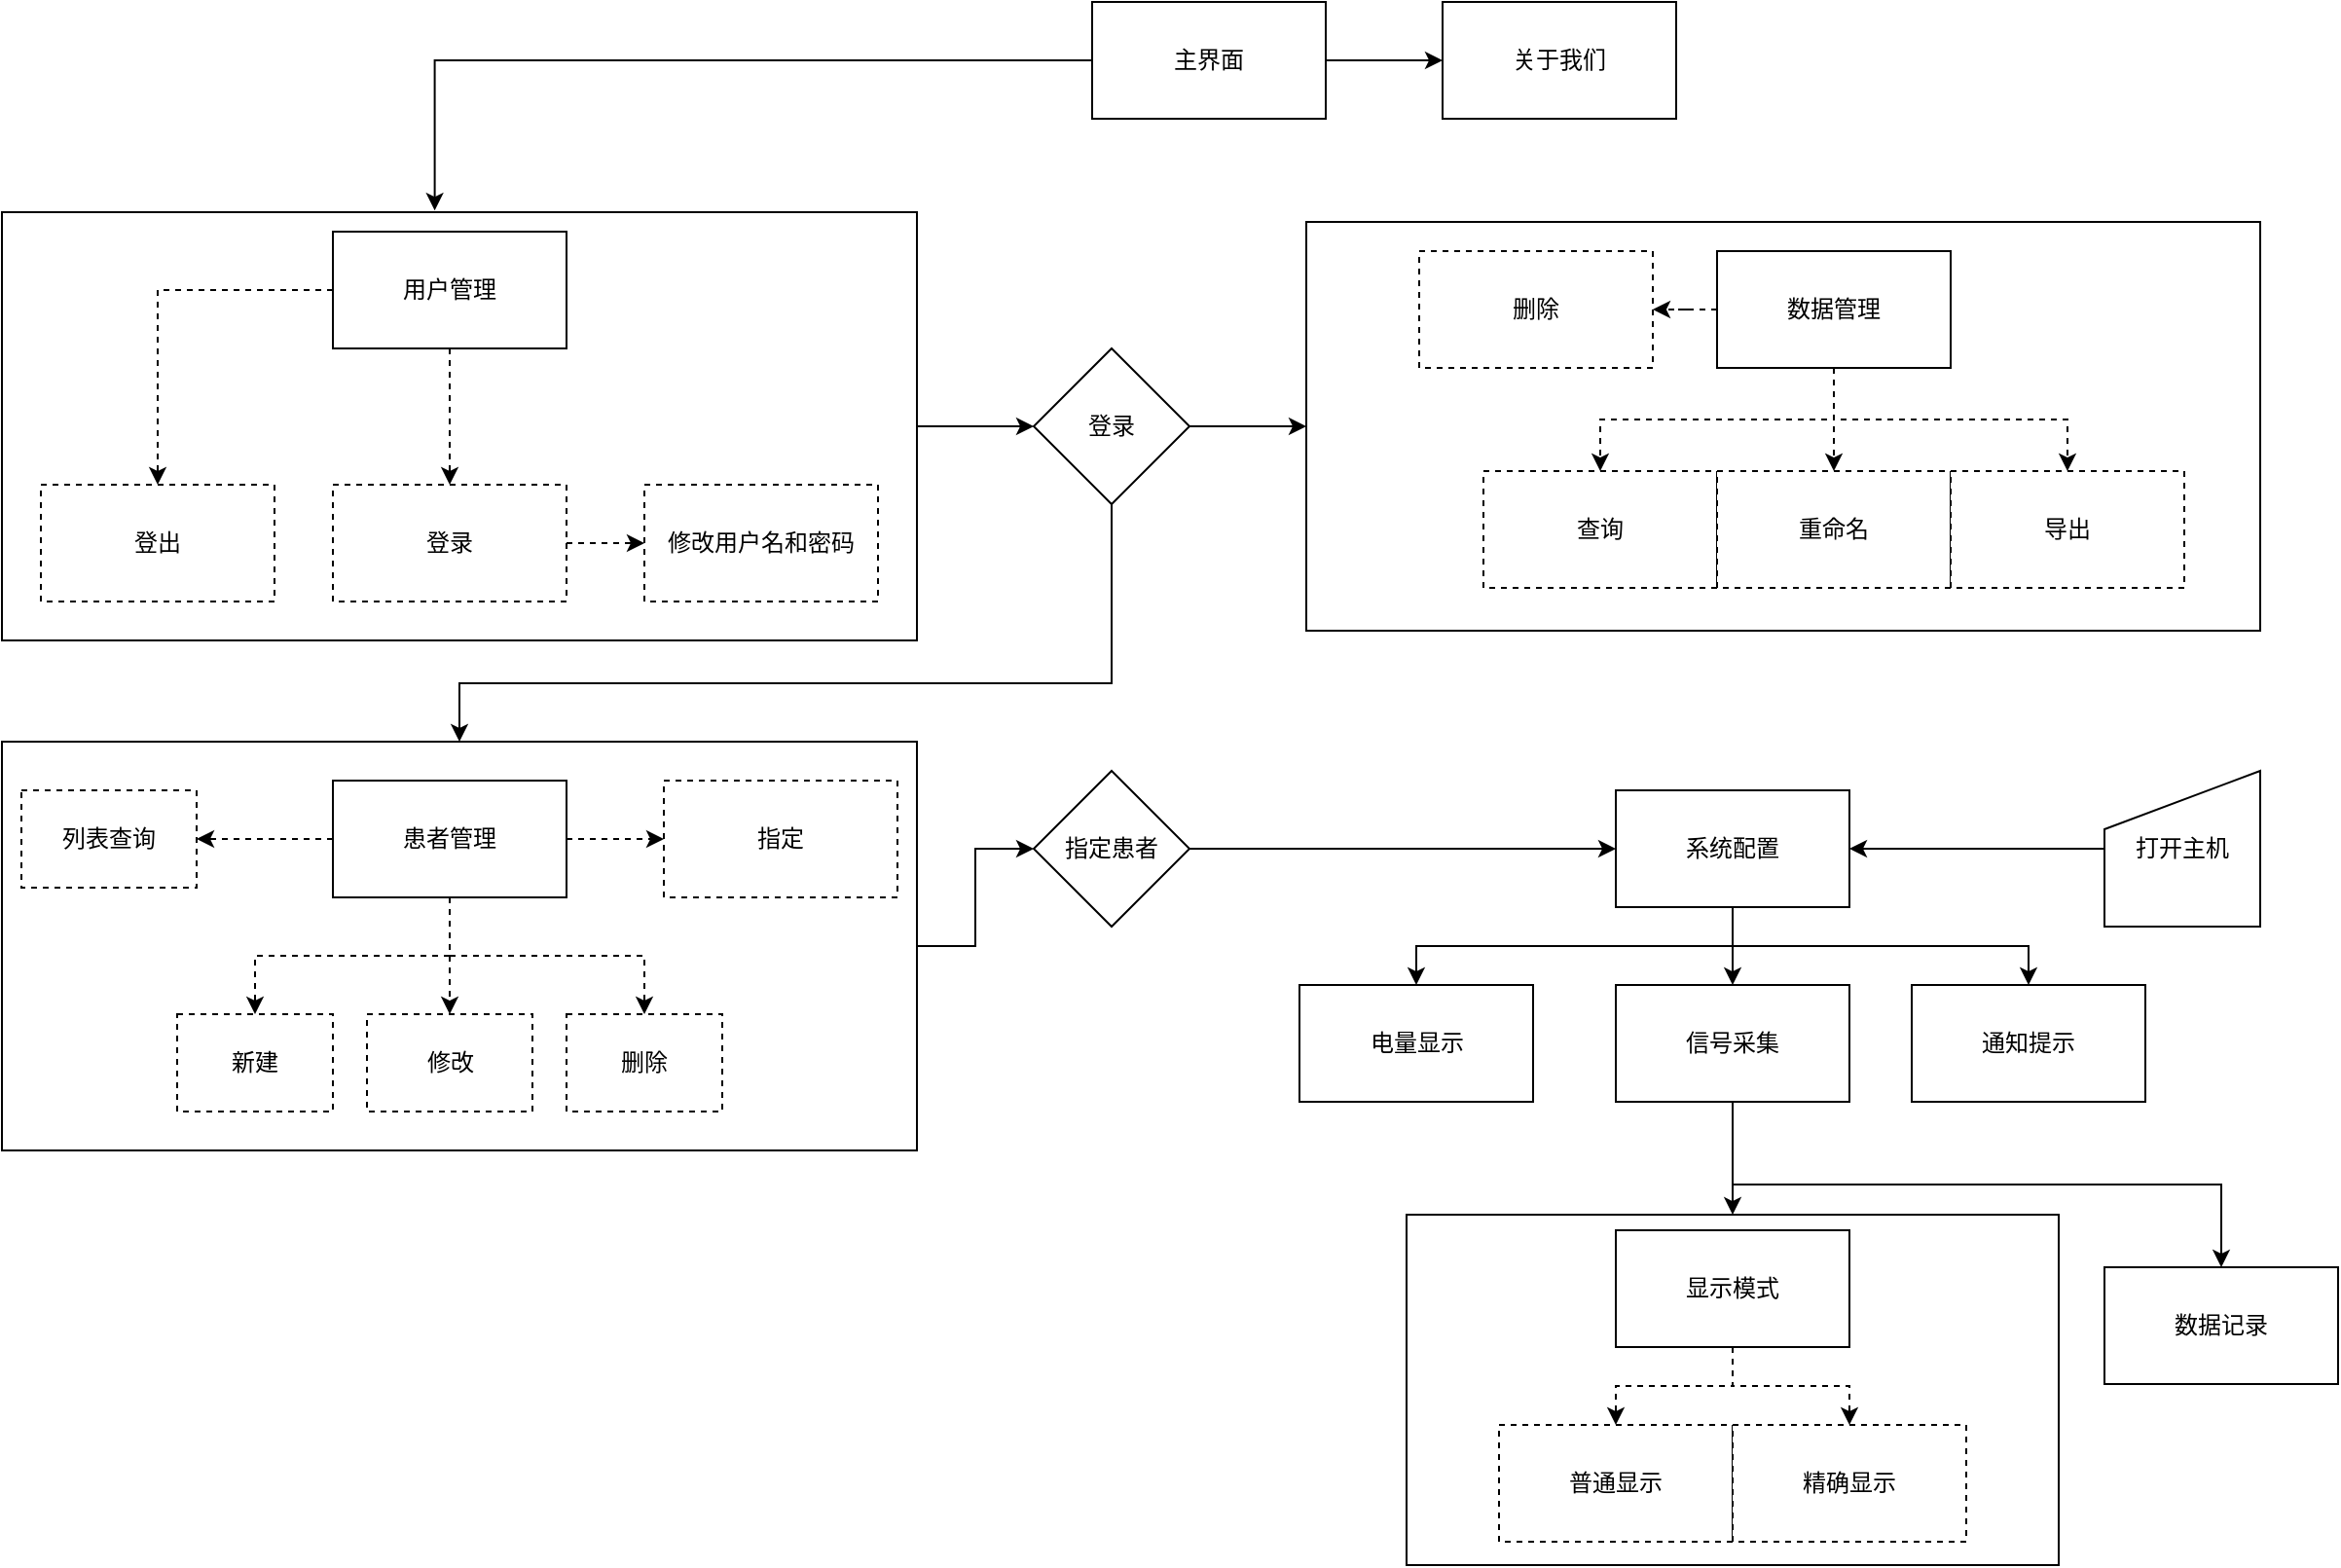 <mxfile version="21.6.6" type="github">
  <diagram name="第 1 页" id="-Ap52MZwl_gN1Nkvw6ww">
    <mxGraphModel dx="2074" dy="1078" grid="1" gridSize="10" guides="1" tooltips="1" connect="1" arrows="1" fold="1" page="1" pageScale="1" pageWidth="827" pageHeight="1169" math="0" shadow="0">
      <root>
        <mxCell id="0" />
        <mxCell id="1" parent="0" />
        <mxCell id="NP0Dfb0vSBjCuUTSkLo9-47" value="" style="whiteSpace=wrap;html=1;rounded=0;" vertex="1" parent="1">
          <mxGeometry x="921.5" y="693" width="335" height="180" as="geometry" />
        </mxCell>
        <mxCell id="NP0Dfb0vSBjCuUTSkLo9-33" value="" style="whiteSpace=wrap;html=1;rounded=0;" vertex="1" parent="1">
          <mxGeometry x="870" y="183" width="490" height="210" as="geometry" />
        </mxCell>
        <mxCell id="NP0Dfb0vSBjCuUTSkLo9-74" value="" style="edgeStyle=orthogonalEdgeStyle;rounded=0;orthogonalLoop=1;jettySize=auto;html=1;" edge="1" parent="1" source="NP0Dfb0vSBjCuUTSkLo9-8" target="NP0Dfb0vSBjCuUTSkLo9-73">
          <mxGeometry relative="1" as="geometry" />
        </mxCell>
        <mxCell id="NP0Dfb0vSBjCuUTSkLo9-8" value="" style="whiteSpace=wrap;html=1;rounded=0;" vertex="1" parent="1">
          <mxGeometry x="200" y="450" width="470" height="210" as="geometry" />
        </mxCell>
        <mxCell id="NP0Dfb0vSBjCuUTSkLo9-67" value="" style="edgeStyle=orthogonalEdgeStyle;rounded=0;orthogonalLoop=1;jettySize=auto;html=1;" edge="1" parent="1" source="NP0Dfb0vSBjCuUTSkLo9-13" target="NP0Dfb0vSBjCuUTSkLo9-66">
          <mxGeometry relative="1" as="geometry" />
        </mxCell>
        <mxCell id="NP0Dfb0vSBjCuUTSkLo9-13" value="" style="rounded=0;whiteSpace=wrap;html=1;" vertex="1" parent="1">
          <mxGeometry x="200" y="178" width="470" height="220" as="geometry" />
        </mxCell>
        <mxCell id="eyfxyrzPrHJs58ykgluv-5" value="" style="edgeStyle=orthogonalEdgeStyle;rounded=0;orthogonalLoop=1;jettySize=auto;html=1;entryX=0.473;entryY=-0.004;entryDx=0;entryDy=0;entryPerimeter=0;" parent="1" source="eyfxyrzPrHJs58ykgluv-1" target="NP0Dfb0vSBjCuUTSkLo9-13" edge="1">
          <mxGeometry relative="1" as="geometry" />
        </mxCell>
        <mxCell id="NP0Dfb0vSBjCuUTSkLo9-32" value="" style="edgeStyle=orthogonalEdgeStyle;rounded=0;orthogonalLoop=1;jettySize=auto;html=1;" edge="1" parent="1" source="eyfxyrzPrHJs58ykgluv-1" target="NP0Dfb0vSBjCuUTSkLo9-31">
          <mxGeometry relative="1" as="geometry" />
        </mxCell>
        <mxCell id="eyfxyrzPrHJs58ykgluv-1" value="主界面" style="rounded=0;html=1;whiteSpace=wrap;" parent="1" vertex="1">
          <mxGeometry x="760" y="70" width="120" height="60" as="geometry" />
        </mxCell>
        <mxCell id="NP0Dfb0vSBjCuUTSkLo9-2" value="" style="edgeStyle=orthogonalEdgeStyle;rounded=0;orthogonalLoop=1;jettySize=auto;html=1;dashed=1;" edge="1" parent="1" source="eyfxyrzPrHJs58ykgluv-4" target="NP0Dfb0vSBjCuUTSkLo9-1">
          <mxGeometry relative="1" as="geometry" />
        </mxCell>
        <mxCell id="NP0Dfb0vSBjCuUTSkLo9-4" value="" style="edgeStyle=orthogonalEdgeStyle;rounded=0;orthogonalLoop=1;jettySize=auto;html=1;dashed=1;" edge="1" parent="1" source="eyfxyrzPrHJs58ykgluv-4" target="NP0Dfb0vSBjCuUTSkLo9-3">
          <mxGeometry relative="1" as="geometry" />
        </mxCell>
        <mxCell id="NP0Dfb0vSBjCuUTSkLo9-6" value="" style="edgeStyle=orthogonalEdgeStyle;rounded=0;orthogonalLoop=1;jettySize=auto;html=1;dashed=1;exitX=1;exitY=0.5;exitDx=0;exitDy=0;" edge="1" parent="1" source="NP0Dfb0vSBjCuUTSkLo9-3" target="NP0Dfb0vSBjCuUTSkLo9-5">
          <mxGeometry relative="1" as="geometry" />
        </mxCell>
        <mxCell id="eyfxyrzPrHJs58ykgluv-4" value="用户管理" style="whiteSpace=wrap;html=1;rounded=0;" parent="1" vertex="1">
          <mxGeometry x="370" y="188" width="120" height="60" as="geometry" />
        </mxCell>
        <mxCell id="NP0Dfb0vSBjCuUTSkLo9-1" value="登出" style="whiteSpace=wrap;html=1;rounded=0;dashed=1;" vertex="1" parent="1">
          <mxGeometry x="220" y="318" width="120" height="60" as="geometry" />
        </mxCell>
        <mxCell id="NP0Dfb0vSBjCuUTSkLo9-3" value="登录" style="whiteSpace=wrap;html=1;rounded=0;dashed=1;" vertex="1" parent="1">
          <mxGeometry x="370" y="318" width="120" height="60" as="geometry" />
        </mxCell>
        <mxCell id="NP0Dfb0vSBjCuUTSkLo9-5" value="修改用户名和密码" style="whiteSpace=wrap;html=1;rounded=0;dashed=1;" vertex="1" parent="1">
          <mxGeometry x="530" y="318" width="120" height="60" as="geometry" />
        </mxCell>
        <mxCell id="NP0Dfb0vSBjCuUTSkLo9-16" value="" style="edgeStyle=orthogonalEdgeStyle;rounded=0;orthogonalLoop=1;jettySize=auto;html=1;dashed=1;" edge="1" parent="1" source="NP0Dfb0vSBjCuUTSkLo9-14" target="NP0Dfb0vSBjCuUTSkLo9-15">
          <mxGeometry relative="1" as="geometry" />
        </mxCell>
        <mxCell id="NP0Dfb0vSBjCuUTSkLo9-18" value="" style="edgeStyle=orthogonalEdgeStyle;rounded=0;orthogonalLoop=1;jettySize=auto;html=1;dashed=1;" edge="1" parent="1" source="NP0Dfb0vSBjCuUTSkLo9-14" target="NP0Dfb0vSBjCuUTSkLo9-17">
          <mxGeometry relative="1" as="geometry" />
        </mxCell>
        <mxCell id="NP0Dfb0vSBjCuUTSkLo9-20" value="" style="edgeStyle=orthogonalEdgeStyle;rounded=0;orthogonalLoop=1;jettySize=auto;html=1;dashed=1;" edge="1" parent="1" source="NP0Dfb0vSBjCuUTSkLo9-14" target="NP0Dfb0vSBjCuUTSkLo9-19">
          <mxGeometry relative="1" as="geometry" />
        </mxCell>
        <mxCell id="NP0Dfb0vSBjCuUTSkLo9-26" value="" style="edgeStyle=orthogonalEdgeStyle;rounded=0;orthogonalLoop=1;jettySize=auto;html=1;dashed=1;" edge="1" parent="1" source="NP0Dfb0vSBjCuUTSkLo9-14" target="NP0Dfb0vSBjCuUTSkLo9-25">
          <mxGeometry relative="1" as="geometry" />
        </mxCell>
        <mxCell id="NP0Dfb0vSBjCuUTSkLo9-30" style="edgeStyle=orthogonalEdgeStyle;rounded=0;orthogonalLoop=1;jettySize=auto;html=1;entryX=0.5;entryY=0;entryDx=0;entryDy=0;dashed=1;" edge="1" parent="1" source="NP0Dfb0vSBjCuUTSkLo9-14" target="NP0Dfb0vSBjCuUTSkLo9-21">
          <mxGeometry relative="1" as="geometry" />
        </mxCell>
        <mxCell id="NP0Dfb0vSBjCuUTSkLo9-14" value="患者管理" style="rounded=0;whiteSpace=wrap;html=1;" vertex="1" parent="1">
          <mxGeometry x="370" y="470" width="120" height="60" as="geometry" />
        </mxCell>
        <mxCell id="NP0Dfb0vSBjCuUTSkLo9-15" value="指定" style="whiteSpace=wrap;html=1;rounded=0;dashed=1;" vertex="1" parent="1">
          <mxGeometry x="540" y="470" width="120" height="60" as="geometry" />
        </mxCell>
        <mxCell id="NP0Dfb0vSBjCuUTSkLo9-17" value="列表查询" style="whiteSpace=wrap;html=1;rounded=0;dashed=1;" vertex="1" parent="1">
          <mxGeometry x="210" y="475" width="90" height="50" as="geometry" />
        </mxCell>
        <mxCell id="NP0Dfb0vSBjCuUTSkLo9-19" value="新建" style="whiteSpace=wrap;html=1;rounded=0;dashed=1;" vertex="1" parent="1">
          <mxGeometry x="290" y="590" width="80" height="50" as="geometry" />
        </mxCell>
        <mxCell id="NP0Dfb0vSBjCuUTSkLo9-21" value="删除" style="whiteSpace=wrap;html=1;rounded=0;dashed=1;" vertex="1" parent="1">
          <mxGeometry x="490" y="590" width="80" height="50" as="geometry" />
        </mxCell>
        <mxCell id="NP0Dfb0vSBjCuUTSkLo9-25" value="&lt;div&gt;修改&lt;/div&gt;" style="whiteSpace=wrap;html=1;rounded=0;dashed=1;" vertex="1" parent="1">
          <mxGeometry x="387.5" y="590" width="85" height="50" as="geometry" />
        </mxCell>
        <mxCell id="NP0Dfb0vSBjCuUTSkLo9-31" value="关于我们" style="whiteSpace=wrap;html=1;rounded=0;" vertex="1" parent="1">
          <mxGeometry x="940" y="70" width="120" height="60" as="geometry" />
        </mxCell>
        <mxCell id="NP0Dfb0vSBjCuUTSkLo9-37" value="" style="edgeStyle=orthogonalEdgeStyle;rounded=0;orthogonalLoop=1;jettySize=auto;html=1;dashed=1;" edge="1" parent="1" source="NP0Dfb0vSBjCuUTSkLo9-35" target="NP0Dfb0vSBjCuUTSkLo9-36">
          <mxGeometry relative="1" as="geometry" />
        </mxCell>
        <mxCell id="NP0Dfb0vSBjCuUTSkLo9-39" value="" style="edgeStyle=orthogonalEdgeStyle;rounded=0;orthogonalLoop=1;jettySize=auto;html=1;dashed=1;" edge="1" parent="1" source="NP0Dfb0vSBjCuUTSkLo9-35" target="NP0Dfb0vSBjCuUTSkLo9-38">
          <mxGeometry relative="1" as="geometry" />
        </mxCell>
        <mxCell id="NP0Dfb0vSBjCuUTSkLo9-41" value="" style="edgeStyle=orthogonalEdgeStyle;rounded=0;orthogonalLoop=1;jettySize=auto;html=1;dashed=1;" edge="1" parent="1" source="NP0Dfb0vSBjCuUTSkLo9-35" target="NP0Dfb0vSBjCuUTSkLo9-40">
          <mxGeometry relative="1" as="geometry" />
        </mxCell>
        <mxCell id="NP0Dfb0vSBjCuUTSkLo9-43" value="" style="edgeStyle=orthogonalEdgeStyle;rounded=0;orthogonalLoop=1;jettySize=auto;html=1;dashed=1;" edge="1" parent="1" source="NP0Dfb0vSBjCuUTSkLo9-35" target="NP0Dfb0vSBjCuUTSkLo9-42">
          <mxGeometry relative="1" as="geometry" />
        </mxCell>
        <mxCell id="NP0Dfb0vSBjCuUTSkLo9-35" value="数据管理" style="rounded=0;whiteSpace=wrap;html=1;" vertex="1" parent="1">
          <mxGeometry x="1081" y="198" width="120" height="60" as="geometry" />
        </mxCell>
        <mxCell id="NP0Dfb0vSBjCuUTSkLo9-36" value="删除" style="whiteSpace=wrap;html=1;rounded=0;dashed=1;" vertex="1" parent="1">
          <mxGeometry x="928" y="198" width="120" height="60" as="geometry" />
        </mxCell>
        <mxCell id="NP0Dfb0vSBjCuUTSkLo9-38" value="查询" style="whiteSpace=wrap;html=1;rounded=0;dashed=1;" vertex="1" parent="1">
          <mxGeometry x="961" y="311" width="120" height="60" as="geometry" />
        </mxCell>
        <mxCell id="NP0Dfb0vSBjCuUTSkLo9-40" value="重命名" style="whiteSpace=wrap;html=1;rounded=0;dashed=1;" vertex="1" parent="1">
          <mxGeometry x="1081" y="311" width="120" height="60" as="geometry" />
        </mxCell>
        <mxCell id="NP0Dfb0vSBjCuUTSkLo9-42" value="导出" style="whiteSpace=wrap;html=1;rounded=0;dashed=1;" vertex="1" parent="1">
          <mxGeometry x="1201" y="311" width="120" height="60" as="geometry" />
        </mxCell>
        <mxCell id="NP0Dfb0vSBjCuUTSkLo9-46" value="" style="edgeStyle=orthogonalEdgeStyle;rounded=0;orthogonalLoop=1;jettySize=auto;html=1;" edge="1" parent="1" source="NP0Dfb0vSBjCuUTSkLo9-44" target="NP0Dfb0vSBjCuUTSkLo9-45">
          <mxGeometry relative="1" as="geometry" />
        </mxCell>
        <mxCell id="NP0Dfb0vSBjCuUTSkLo9-64" value="" style="edgeStyle=orthogonalEdgeStyle;rounded=0;orthogonalLoop=1;jettySize=auto;html=1;exitX=0.5;exitY=1;exitDx=0;exitDy=0;" edge="1" parent="1" source="NP0Dfb0vSBjCuUTSkLo9-44" target="NP0Dfb0vSBjCuUTSkLo9-63">
          <mxGeometry relative="1" as="geometry" />
        </mxCell>
        <mxCell id="NP0Dfb0vSBjCuUTSkLo9-79" style="edgeStyle=orthogonalEdgeStyle;rounded=0;orthogonalLoop=1;jettySize=auto;html=1;exitX=0.5;exitY=1;exitDx=0;exitDy=0;" edge="1" parent="1" source="NP0Dfb0vSBjCuUTSkLo9-44" target="NP0Dfb0vSBjCuUTSkLo9-58">
          <mxGeometry relative="1" as="geometry" />
        </mxCell>
        <mxCell id="NP0Dfb0vSBjCuUTSkLo9-44" value="系统配置" style="rounded=0;whiteSpace=wrap;html=1;" vertex="1" parent="1">
          <mxGeometry x="1029" y="475" width="120" height="60" as="geometry" />
        </mxCell>
        <mxCell id="NP0Dfb0vSBjCuUTSkLo9-48" value="" style="edgeStyle=orthogonalEdgeStyle;rounded=0;orthogonalLoop=1;jettySize=auto;html=1;" edge="1" parent="1" source="NP0Dfb0vSBjCuUTSkLo9-45" target="NP0Dfb0vSBjCuUTSkLo9-47">
          <mxGeometry relative="1" as="geometry" />
        </mxCell>
        <mxCell id="NP0Dfb0vSBjCuUTSkLo9-56" value="" style="edgeStyle=orthogonalEdgeStyle;rounded=0;orthogonalLoop=1;jettySize=auto;html=1;exitX=0.5;exitY=1;exitDx=0;exitDy=0;" edge="1" parent="1" source="NP0Dfb0vSBjCuUTSkLo9-45" target="NP0Dfb0vSBjCuUTSkLo9-55">
          <mxGeometry relative="1" as="geometry" />
        </mxCell>
        <mxCell id="NP0Dfb0vSBjCuUTSkLo9-45" value="信号采集" style="whiteSpace=wrap;html=1;rounded=0;" vertex="1" parent="1">
          <mxGeometry x="1029" y="575" width="120" height="60" as="geometry" />
        </mxCell>
        <mxCell id="NP0Dfb0vSBjCuUTSkLo9-51" value="" style="edgeStyle=orthogonalEdgeStyle;rounded=0;orthogonalLoop=1;jettySize=auto;html=1;dashed=1;" edge="1" parent="1" source="NP0Dfb0vSBjCuUTSkLo9-49" target="NP0Dfb0vSBjCuUTSkLo9-50">
          <mxGeometry relative="1" as="geometry" />
        </mxCell>
        <mxCell id="NP0Dfb0vSBjCuUTSkLo9-54" value="" style="edgeStyle=orthogonalEdgeStyle;rounded=0;orthogonalLoop=1;jettySize=auto;html=1;dashed=1;" edge="1" parent="1" source="NP0Dfb0vSBjCuUTSkLo9-49" target="NP0Dfb0vSBjCuUTSkLo9-53">
          <mxGeometry relative="1" as="geometry" />
        </mxCell>
        <mxCell id="NP0Dfb0vSBjCuUTSkLo9-49" value="显示模式" style="rounded=0;whiteSpace=wrap;html=1;" vertex="1" parent="1">
          <mxGeometry x="1029" y="701" width="120" height="60" as="geometry" />
        </mxCell>
        <mxCell id="NP0Dfb0vSBjCuUTSkLo9-50" value="普通显示" style="whiteSpace=wrap;html=1;rounded=0;dashed=1;" vertex="1" parent="1">
          <mxGeometry x="969" y="801" width="120" height="60" as="geometry" />
        </mxCell>
        <mxCell id="NP0Dfb0vSBjCuUTSkLo9-53" value="精确显示" style="whiteSpace=wrap;html=1;rounded=0;dashed=1;" vertex="1" parent="1">
          <mxGeometry x="1089" y="801" width="120" height="60" as="geometry" />
        </mxCell>
        <mxCell id="NP0Dfb0vSBjCuUTSkLo9-55" value="数据记录" style="whiteSpace=wrap;html=1;rounded=0;" vertex="1" parent="1">
          <mxGeometry x="1280" y="720" width="120" height="60" as="geometry" />
        </mxCell>
        <mxCell id="NP0Dfb0vSBjCuUTSkLo9-58" value="通知提示" style="whiteSpace=wrap;html=1;rounded=0;" vertex="1" parent="1">
          <mxGeometry x="1181" y="575" width="120" height="60" as="geometry" />
        </mxCell>
        <mxCell id="NP0Dfb0vSBjCuUTSkLo9-63" value="电量显示" style="whiteSpace=wrap;html=1;rounded=0;" vertex="1" parent="1">
          <mxGeometry x="866.5" y="575" width="120" height="60" as="geometry" />
        </mxCell>
        <mxCell id="NP0Dfb0vSBjCuUTSkLo9-68" style="edgeStyle=orthogonalEdgeStyle;rounded=0;orthogonalLoop=1;jettySize=auto;html=1;entryX=0;entryY=0.5;entryDx=0;entryDy=0;" edge="1" parent="1" source="NP0Dfb0vSBjCuUTSkLo9-66" target="NP0Dfb0vSBjCuUTSkLo9-33">
          <mxGeometry relative="1" as="geometry" />
        </mxCell>
        <mxCell id="NP0Dfb0vSBjCuUTSkLo9-72" style="edgeStyle=orthogonalEdgeStyle;rounded=0;orthogonalLoop=1;jettySize=auto;html=1;entryX=0.5;entryY=0;entryDx=0;entryDy=0;exitX=0.5;exitY=1;exitDx=0;exitDy=0;" edge="1" parent="1" source="NP0Dfb0vSBjCuUTSkLo9-66" target="NP0Dfb0vSBjCuUTSkLo9-8">
          <mxGeometry relative="1" as="geometry">
            <Array as="points">
              <mxPoint x="770" y="420" />
              <mxPoint x="435" y="420" />
            </Array>
          </mxGeometry>
        </mxCell>
        <mxCell id="NP0Dfb0vSBjCuUTSkLo9-66" value="登录" style="rhombus;whiteSpace=wrap;html=1;rounded=0;" vertex="1" parent="1">
          <mxGeometry x="730" y="248" width="80" height="80" as="geometry" />
        </mxCell>
        <mxCell id="NP0Dfb0vSBjCuUTSkLo9-75" style="edgeStyle=orthogonalEdgeStyle;rounded=0;orthogonalLoop=1;jettySize=auto;html=1;" edge="1" parent="1" source="NP0Dfb0vSBjCuUTSkLo9-73" target="NP0Dfb0vSBjCuUTSkLo9-44">
          <mxGeometry relative="1" as="geometry" />
        </mxCell>
        <mxCell id="NP0Dfb0vSBjCuUTSkLo9-73" value="指定患者" style="rhombus;whiteSpace=wrap;html=1;rounded=0;" vertex="1" parent="1">
          <mxGeometry x="730" y="465" width="80" height="80" as="geometry" />
        </mxCell>
        <mxCell id="NP0Dfb0vSBjCuUTSkLo9-77" style="edgeStyle=orthogonalEdgeStyle;rounded=0;orthogonalLoop=1;jettySize=auto;html=1;" edge="1" parent="1" source="NP0Dfb0vSBjCuUTSkLo9-76" target="NP0Dfb0vSBjCuUTSkLo9-44">
          <mxGeometry relative="1" as="geometry" />
        </mxCell>
        <mxCell id="NP0Dfb0vSBjCuUTSkLo9-76" value="打开主机" style="shape=manualInput;whiteSpace=wrap;html=1;" vertex="1" parent="1">
          <mxGeometry x="1280" y="465" width="80" height="80" as="geometry" />
        </mxCell>
      </root>
    </mxGraphModel>
  </diagram>
</mxfile>
